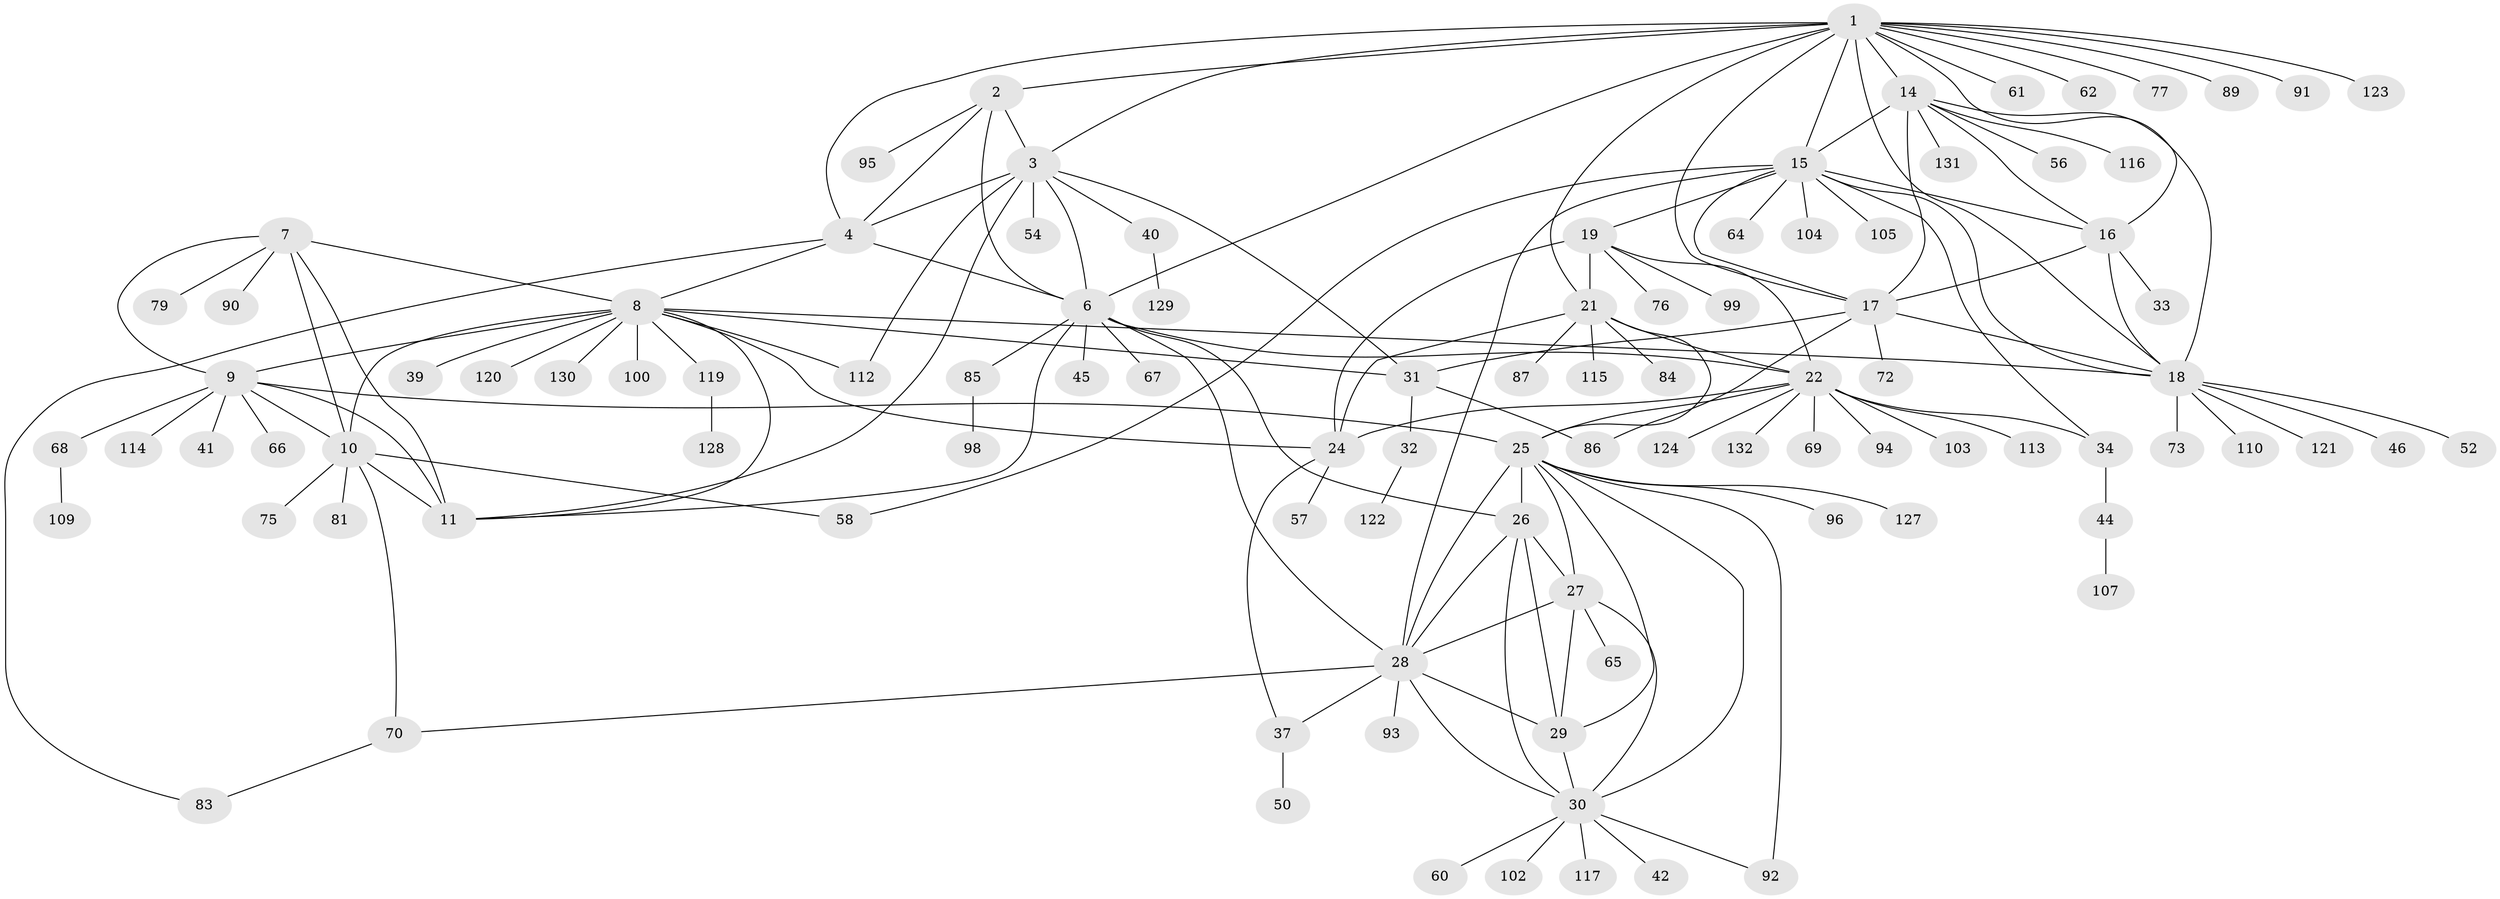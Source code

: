 // original degree distribution, {8: 0.030303030303030304, 7: 0.045454545454545456, 10: 0.022727272727272728, 5: 0.022727272727272728, 11: 0.022727272727272728, 15: 0.007575757575757576, 9: 0.045454545454545456, 13: 0.007575757575757576, 12: 0.007575757575757576, 6: 0.022727272727272728, 3: 0.06060606060606061, 1: 0.5454545454545454, 4: 0.007575757575757576, 2: 0.15151515151515152}
// Generated by graph-tools (version 1.1) at 2025/42/03/06/25 10:42:07]
// undirected, 101 vertices, 156 edges
graph export_dot {
graph [start="1"]
  node [color=gray90,style=filled];
  1 [super="+13"];
  2 [super="+101"];
  3 [super="+5"];
  4 [super="+59"];
  6 [super="+35"];
  7 [super="+97"];
  8 [super="+106"];
  9 [super="+49"];
  10 [super="+12"];
  11;
  14 [super="+36"];
  15 [super="+55"];
  16 [super="+88"];
  17 [super="+38"];
  18 [super="+48"];
  19 [super="+20"];
  21 [super="+43"];
  22 [super="+23"];
  24 [super="+126"];
  25 [super="+82"];
  26;
  27 [super="+53"];
  28 [super="+47"];
  29 [super="+63"];
  30 [super="+51"];
  31 [super="+80"];
  32 [super="+118"];
  33;
  34 [super="+108"];
  37;
  39;
  40 [super="+78"];
  41;
  42;
  44;
  45;
  46 [super="+125"];
  50;
  52;
  54 [super="+74"];
  56;
  57;
  58;
  60;
  61;
  62;
  64;
  65;
  66;
  67;
  68;
  69;
  70 [super="+71"];
  72;
  73;
  75;
  76;
  77;
  79;
  81;
  83;
  84;
  85;
  86;
  87;
  89;
  90;
  91;
  92;
  93;
  94;
  95;
  96;
  98;
  99;
  100;
  102;
  103 [super="+111"];
  104;
  105;
  107;
  109;
  110;
  112;
  113;
  114;
  115;
  116;
  117;
  119;
  120;
  121;
  122;
  123;
  124;
  127;
  128;
  129;
  130;
  131;
  132;
  1 -- 2;
  1 -- 3 [weight=2];
  1 -- 4;
  1 -- 6;
  1 -- 61;
  1 -- 91;
  1 -- 77;
  1 -- 14;
  1 -- 15;
  1 -- 16;
  1 -- 17;
  1 -- 18;
  1 -- 89;
  1 -- 123;
  1 -- 62;
  1 -- 21;
  2 -- 3 [weight=2];
  2 -- 4;
  2 -- 6;
  2 -- 95;
  3 -- 4 [weight=2];
  3 -- 6 [weight=2];
  3 -- 11;
  3 -- 31;
  3 -- 40;
  3 -- 54;
  3 -- 112;
  4 -- 6;
  4 -- 83;
  4 -- 8;
  6 -- 26;
  6 -- 67;
  6 -- 85;
  6 -- 22;
  6 -- 11;
  6 -- 45;
  6 -- 28;
  7 -- 8;
  7 -- 9;
  7 -- 10 [weight=2];
  7 -- 11;
  7 -- 79;
  7 -- 90;
  8 -- 9;
  8 -- 10 [weight=2];
  8 -- 11;
  8 -- 18;
  8 -- 24;
  8 -- 31;
  8 -- 39;
  8 -- 100;
  8 -- 112;
  8 -- 120;
  8 -- 130;
  8 -- 119;
  9 -- 10 [weight=2];
  9 -- 11;
  9 -- 25;
  9 -- 41;
  9 -- 114;
  9 -- 66;
  9 -- 68;
  10 -- 11 [weight=2];
  10 -- 58;
  10 -- 70;
  10 -- 75;
  10 -- 81;
  14 -- 15;
  14 -- 16;
  14 -- 17;
  14 -- 18;
  14 -- 56;
  14 -- 131;
  14 -- 116;
  15 -- 16;
  15 -- 17;
  15 -- 18;
  15 -- 28;
  15 -- 34;
  15 -- 58;
  15 -- 64;
  15 -- 104;
  15 -- 105;
  15 -- 19;
  16 -- 17;
  16 -- 18;
  16 -- 33;
  17 -- 18;
  17 -- 72;
  17 -- 86;
  17 -- 31;
  18 -- 46;
  18 -- 52;
  18 -- 73;
  18 -- 110;
  18 -- 121;
  19 -- 21 [weight=2];
  19 -- 22 [weight=4];
  19 -- 24 [weight=2];
  19 -- 99;
  19 -- 76;
  21 -- 22 [weight=2];
  21 -- 24;
  21 -- 84;
  21 -- 87;
  21 -- 115;
  21 -- 25;
  22 -- 24 [weight=2];
  22 -- 25;
  22 -- 94;
  22 -- 124;
  22 -- 132;
  22 -- 34;
  22 -- 69;
  22 -- 103;
  22 -- 113;
  24 -- 57;
  24 -- 37;
  25 -- 26;
  25 -- 27;
  25 -- 28;
  25 -- 29;
  25 -- 30;
  25 -- 96;
  25 -- 127;
  25 -- 92;
  26 -- 27;
  26 -- 28;
  26 -- 29;
  26 -- 30;
  27 -- 28;
  27 -- 29;
  27 -- 30;
  27 -- 65;
  28 -- 29;
  28 -- 30;
  28 -- 37;
  28 -- 93;
  28 -- 70;
  29 -- 30;
  30 -- 42;
  30 -- 60;
  30 -- 92;
  30 -- 102;
  30 -- 117;
  31 -- 32;
  31 -- 86;
  32 -- 122;
  34 -- 44;
  37 -- 50;
  40 -- 129;
  44 -- 107;
  68 -- 109;
  70 -- 83;
  85 -- 98;
  119 -- 128;
}
